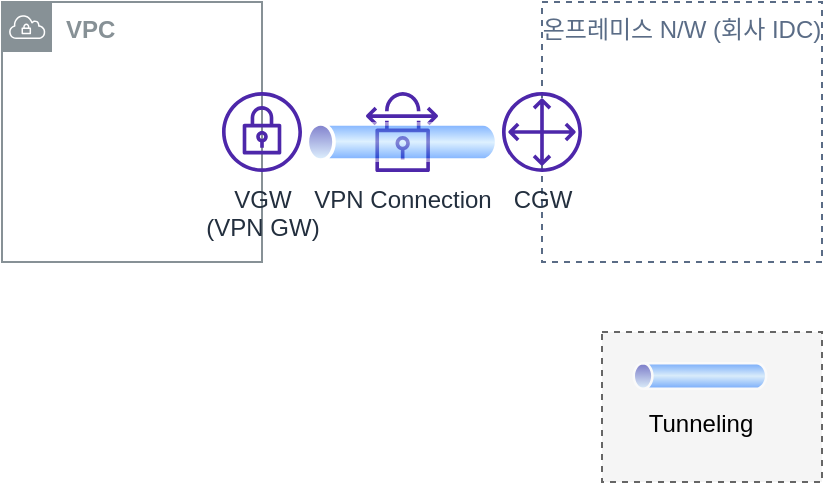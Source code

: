 <mxfile version="20.8.10" type="device"><diagram name="페이지-1" id="GagwPfIL7dxhjX1rPDrU"><mxGraphModel dx="1306" dy="894" grid="1" gridSize="10" guides="1" tooltips="1" connect="1" arrows="1" fold="1" page="1" pageScale="1" pageWidth="827" pageHeight="1169" math="0" shadow="0"><root><mxCell id="0"/><mxCell id="1" parent="0"/><mxCell id="zCidfTU_phTCq24YyXt2-6" value="온프레미스 N/W (회사 IDC)" style="fillColor=none;strokeColor=#5A6C86;dashed=1;verticalAlign=top;fontStyle=0;fontColor=#5A6C86;" parent="1" vertex="1"><mxGeometry x="360" y="420" width="140" height="130" as="geometry"/></mxCell><mxCell id="zCidfTU_phTCq24YyXt2-7" value="&lt;b&gt;VPC&lt;/b&gt;" style="sketch=0;outlineConnect=0;gradientColor=none;html=1;whiteSpace=wrap;fontSize=12;fontStyle=0;shape=mxgraph.aws4.group;grIcon=mxgraph.aws4.group_vpc;strokeColor=#879196;fillColor=none;verticalAlign=top;align=left;spacingLeft=30;fontColor=#879196;dashed=0;" parent="1" vertex="1"><mxGeometry x="90" y="420" width="130" height="130" as="geometry"/></mxCell><mxCell id="zCidfTU_phTCq24YyXt2-8" value="CGW" style="sketch=0;outlineConnect=0;fontColor=#232F3E;gradientColor=none;fillColor=#4D27AA;strokeColor=none;dashed=0;verticalLabelPosition=bottom;verticalAlign=top;align=center;html=1;fontSize=12;fontStyle=0;aspect=fixed;pointerEvents=1;shape=mxgraph.aws4.customer_gateway;" parent="1" vertex="1"><mxGeometry x="340" y="465" width="40" height="40" as="geometry"/></mxCell><mxCell id="zCidfTU_phTCq24YyXt2-9" value="VPN Connection" style="sketch=0;outlineConnect=0;fontColor=#232F3E;gradientColor=none;fillColor=#4D27AA;strokeColor=none;dashed=0;verticalLabelPosition=bottom;verticalAlign=top;align=center;html=1;fontSize=12;fontStyle=0;pointerEvents=1;shape=mxgraph.aws4.vpn_connection;" parent="1" vertex="1"><mxGeometry x="270" y="465" width="40" height="40" as="geometry"/></mxCell><mxCell id="zCidfTU_phTCq24YyXt2-10" value="VGW&lt;br&gt;(VPN GW)" style="sketch=0;outlineConnect=0;fontColor=#232F3E;gradientColor=none;fillColor=#4D27AA;strokeColor=none;dashed=0;verticalLabelPosition=bottom;verticalAlign=top;align=center;html=1;fontSize=12;fontStyle=0;aspect=fixed;pointerEvents=1;shape=mxgraph.aws4.vpn_gateway;" parent="1" vertex="1"><mxGeometry x="200" y="465" width="40" height="40" as="geometry"/></mxCell><mxCell id="zCidfTU_phTCq24YyXt2-12" value="" style="aspect=fixed;perimeter=ellipsePerimeter;html=1;align=center;shadow=0;dashed=0;spacingTop=3;image;image=img/lib/active_directory/tunnel.svg;opacity=50;" parent="1" vertex="1"><mxGeometry x="240" y="480" width="100" height="20" as="geometry"/></mxCell><mxCell id="MU07ov_tp2xJ3SkUTojP-2" value="" style="rounded=0;whiteSpace=wrap;html=1;fillColor=#f5f5f5;fontColor=#333333;strokeColor=#666666;dashed=1;" vertex="1" parent="1"><mxGeometry x="390" y="585" width="110" height="75" as="geometry"/></mxCell><mxCell id="MU07ov_tp2xJ3SkUTojP-3" value="Tunneling" style="aspect=fixed;perimeter=ellipsePerimeter;html=1;align=center;shadow=0;dashed=0;spacingTop=3;image;image=img/lib/active_directory/tunnel.svg;opacity=50;labelBackgroundColor=none;" vertex="1" parent="1"><mxGeometry x="404" y="600" width="70" height="14" as="geometry"/></mxCell></root></mxGraphModel></diagram></mxfile>